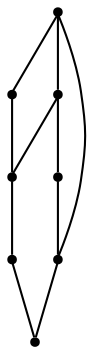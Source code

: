 graph {
  node [shape=point,comment="{\"directed\":false,\"doi\":\"10.1007/978-3-030-68766-3_32\",\"figure\":\"2 (2)\"}"]

  v0 [pos="1011.6424127557185,278.56599796721133"]
  v1 [pos="1011.6424127557185,378.5807052198946"]
  v2 [pos="878.2899020273002,278.56599796721133"]
  v3 [pos="878.2899020273001,378.5807052198946"]
  v4 [pos="778.273969013305,278.56599796721133"]
  v5 [pos="778.273969013305,378.5807052198946"]
  v6 [pos="944.9651240797217,378.5807052198946"]
  v7 [pos="944.9651240797218,278.56599796721133"]

  v0 -- v1 [id="-1",pos="1011.6424127557185,278.56599796721133 1011.6424127557185,378.5807052198946 1011.6424127557185,378.5807052198946 1011.6424127557185,378.5807052198946"]
  v5 -- v3 [id="-3",pos="778.273969013305,378.5807052198946 878.2899020273001,378.5807052198946 878.2899020273001,378.5807052198946 878.2899020273001,378.5807052198946"]
  v3 -- v6 [id="-4",pos="878.2899020273001,378.5807052198946 944.9651240797217,378.5807052198946 944.9651240797217,378.5807052198946 944.9651240797217,378.5807052198946"]
  v6 -- v1 [id="-5",pos="944.9651240797217,378.5807052198946 1011.6424127557185,378.5807052198946 1011.6424127557185,378.5807052198946 1011.6424127557185,378.5807052198946"]
  v4 -- v2 [id="-8",pos="778.273969013305,278.56599796721133 878.2899020273002,278.56599796721133 878.2899020273002,278.56599796721133 878.2899020273002,278.56599796721133"]
  v2 -- v7 [id="-9",pos="878.2899020273002,278.56599796721133 944.9651240797218,278.56599796721133 944.9651240797218,278.56599796721133 944.9651240797218,278.56599796721133"]
  v7 -- v0 [id="-10",pos="944.9651240797218,278.56599796721133 1011.6424127557185,278.56599796721133 1011.6424127557185,278.56599796721133 1011.6424127557185,278.56599796721133"]
  v5 -- v7 [id="-12",pos="778.273969013305,378.5807052198946 944.9651240797218,278.56599796721133 944.9651240797218,278.56599796721133 944.9651240797218,278.56599796721133"]
  v4 -- v6 [id="-13",pos="778.273969013305,278.56599796721133 944.9651240797217,378.5807052198946 944.9651240797217,378.5807052198946 944.9651240797217,378.5807052198946"]
  v4 -- v5 [id="-14",pos="778.273969013305,278.56599796721133 778.273969013305,378.5807052198946 778.273969013305,378.5807052198946 778.273969013305,378.5807052198946"]
}